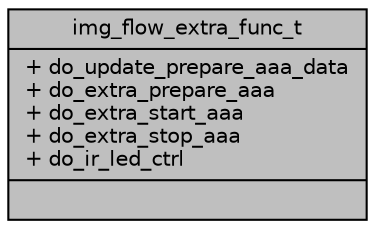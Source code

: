 digraph "img_flow_extra_func_t"
{
 // INTERACTIVE_SVG=YES
 // LATEX_PDF_SIZE
  bgcolor="transparent";
  edge [fontname="Helvetica",fontsize="10",labelfontname="Helvetica",labelfontsize="10"];
  node [fontname="Helvetica",fontsize="10",shape=record];
  Node1 [label="{img_flow_extra_func_t\n|+ do_update_prepare_aaa_data\l+ do_extra_prepare_aaa\l+ do_extra_start_aaa\l+ do_extra_stop_aaa\l+ do_ir_led_ctrl\l|}",height=0.2,width=0.4,color="black", fillcolor="grey75", style="filled", fontcolor="black",tooltip="Description of customized 3A flow functions for img_flow library."];
}
